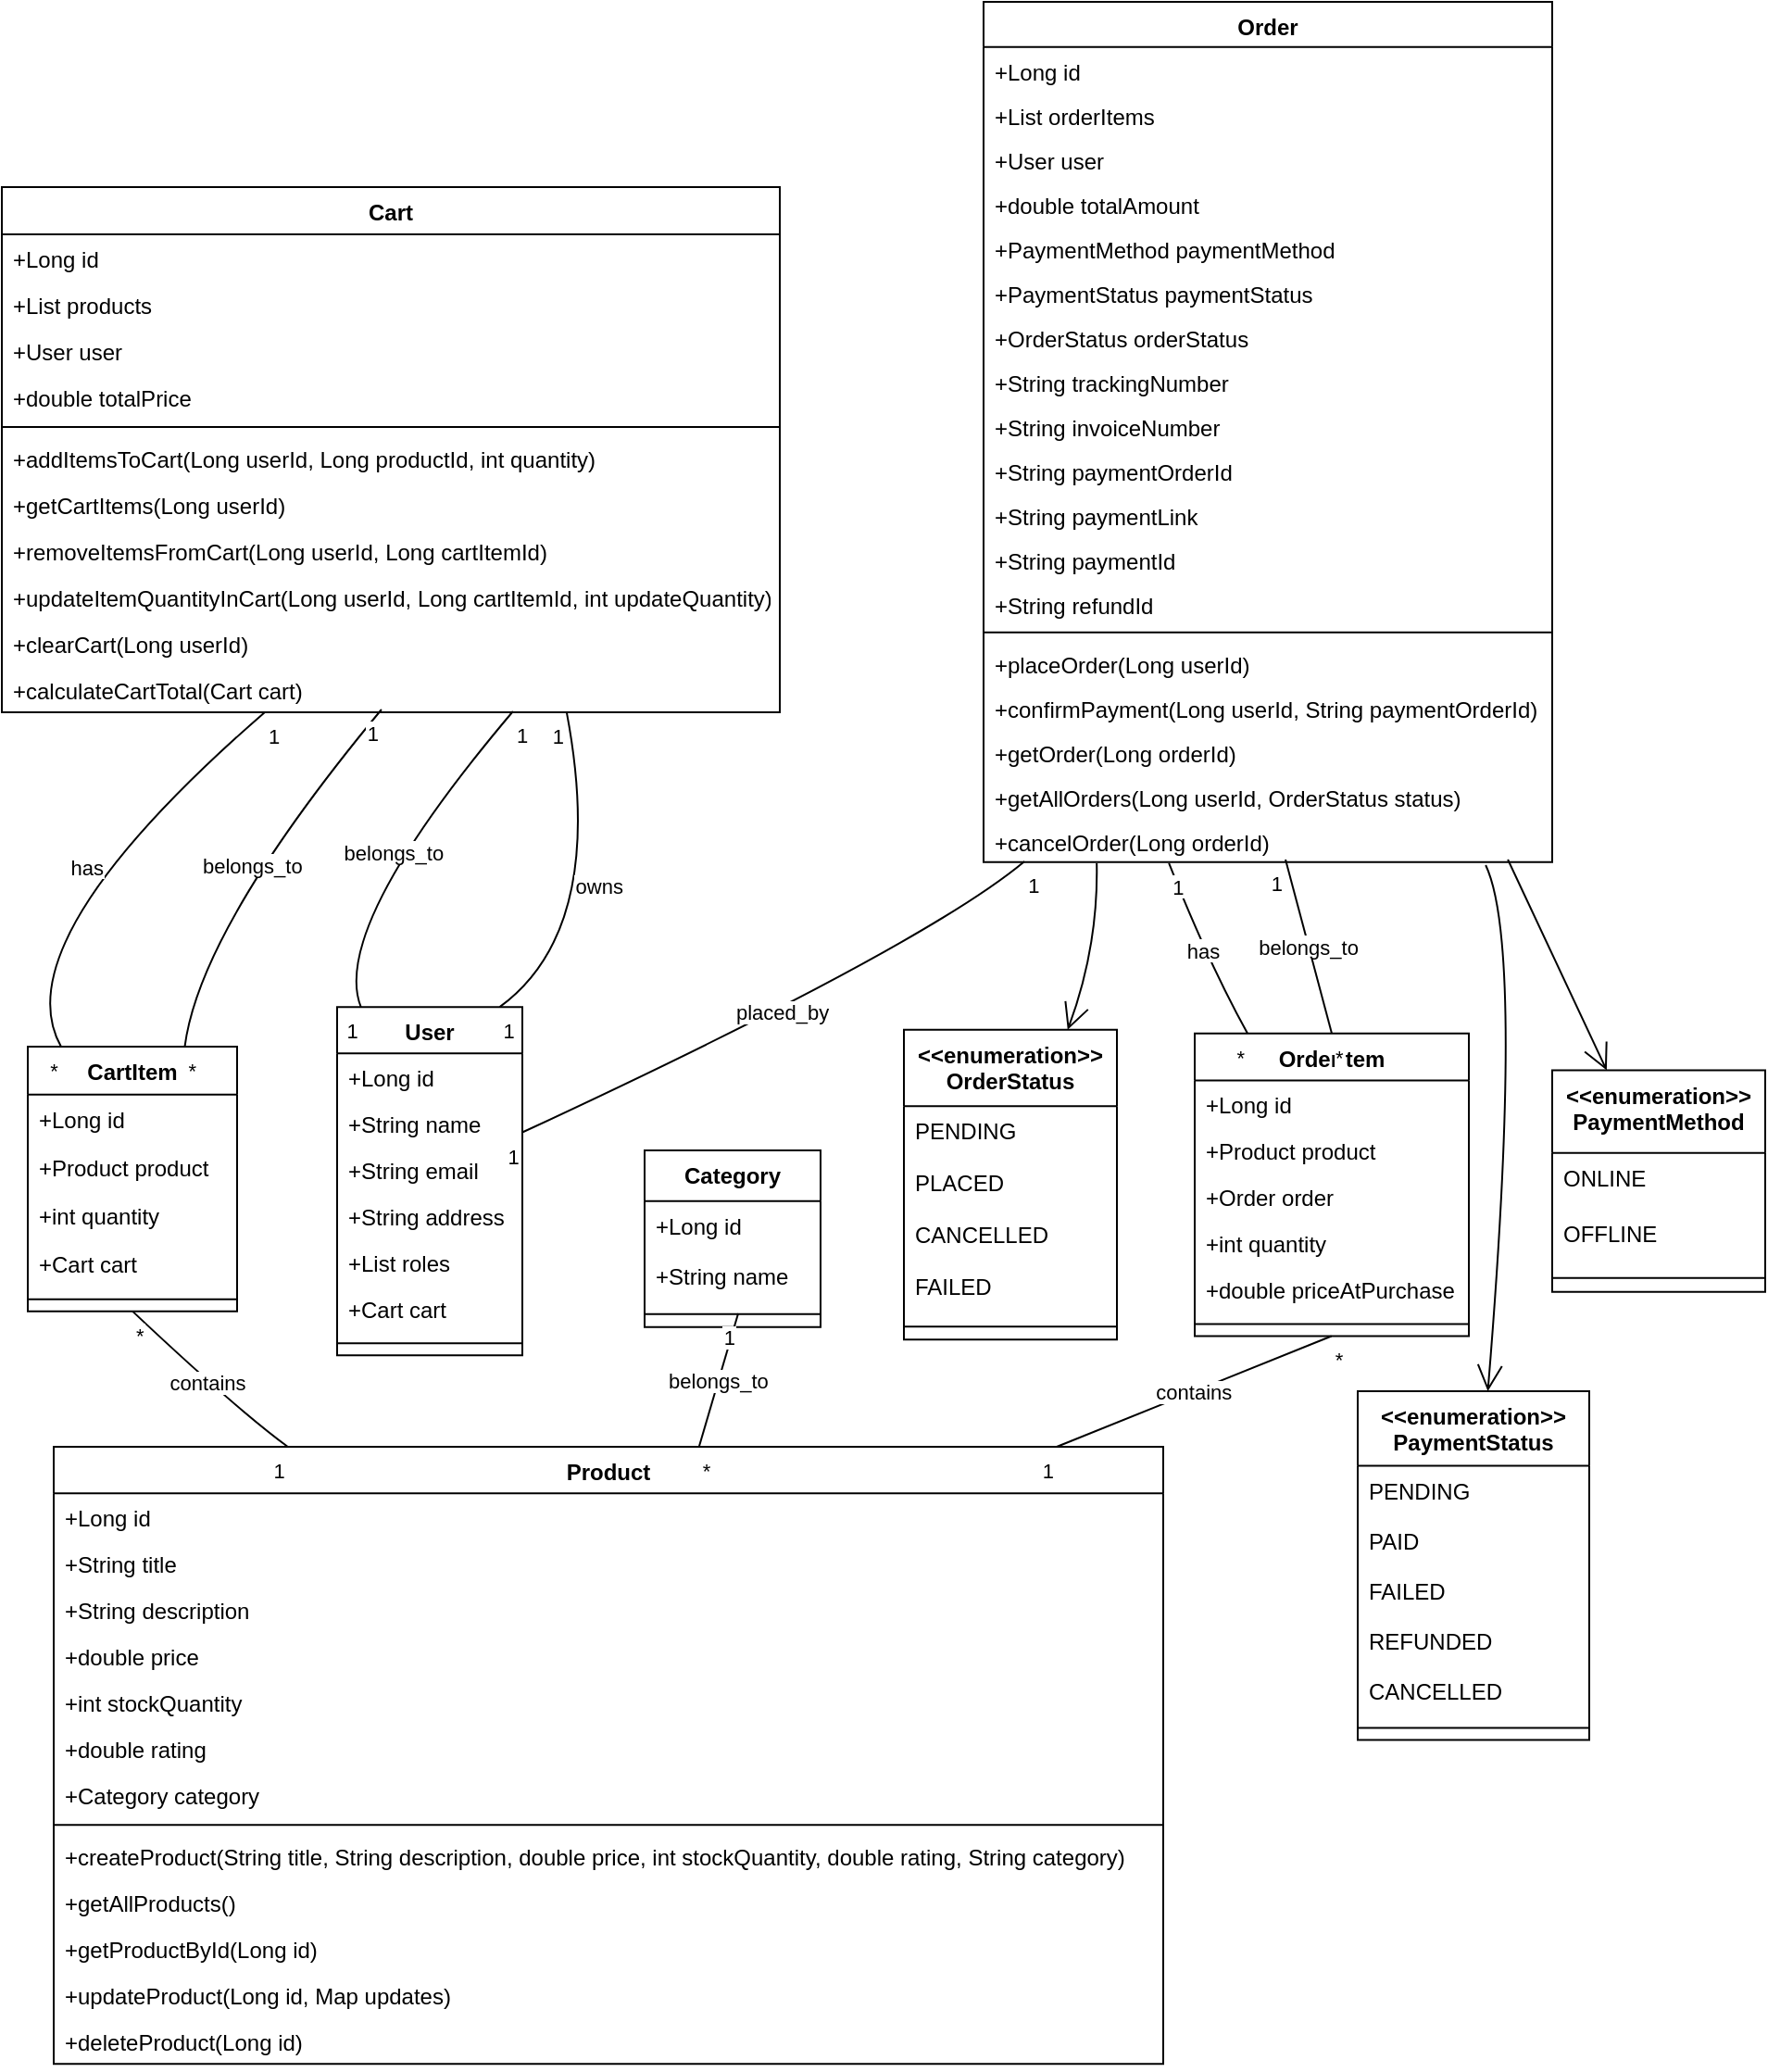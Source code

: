 <mxfile version="21.6.8" type="device">
  <diagram id="C5RBs43oDa-KdzZeNtuy" name="Page-1">
    <mxGraphModel dx="1658" dy="820" grid="1" gridSize="10" guides="1" tooltips="1" connect="1" arrows="1" fold="1" page="1" pageScale="1" pageWidth="827" pageHeight="1169" math="0" shadow="0">
      <root>
        <mxCell id="WIyWlLk6GJQsqaUBKTNV-0" />
        <mxCell id="WIyWlLk6GJQsqaUBKTNV-1" parent="WIyWlLk6GJQsqaUBKTNV-0" />
        <mxCell id="FTZSIhkdupkuuKpnyyNk-0" value="Cart" style="swimlane;fontStyle=1;align=center;verticalAlign=top;childLayout=stackLayout;horizontal=1;startSize=25.455;horizontalStack=0;resizeParent=1;resizeParentMax=0;resizeLast=0;collapsible=0;marginBottom=0;" vertex="1" parent="WIyWlLk6GJQsqaUBKTNV-1">
          <mxGeometry x="38" y="120" width="420" height="283.455" as="geometry" />
        </mxCell>
        <mxCell id="FTZSIhkdupkuuKpnyyNk-1" value="+Long id" style="text;strokeColor=none;fillColor=none;align=left;verticalAlign=top;spacingLeft=4;spacingRight=4;overflow=hidden;rotatable=0;points=[[0,0.5],[1,0.5]];portConstraint=eastwest;" vertex="1" parent="FTZSIhkdupkuuKpnyyNk-0">
          <mxGeometry y="25.455" width="420" height="25" as="geometry" />
        </mxCell>
        <mxCell id="FTZSIhkdupkuuKpnyyNk-2" value="+List products" style="text;strokeColor=none;fillColor=none;align=left;verticalAlign=top;spacingLeft=4;spacingRight=4;overflow=hidden;rotatable=0;points=[[0,0.5],[1,0.5]];portConstraint=eastwest;" vertex="1" parent="FTZSIhkdupkuuKpnyyNk-0">
          <mxGeometry y="50.455" width="420" height="25" as="geometry" />
        </mxCell>
        <mxCell id="FTZSIhkdupkuuKpnyyNk-3" value="+User user" style="text;strokeColor=none;fillColor=none;align=left;verticalAlign=top;spacingLeft=4;spacingRight=4;overflow=hidden;rotatable=0;points=[[0,0.5],[1,0.5]];portConstraint=eastwest;" vertex="1" parent="FTZSIhkdupkuuKpnyyNk-0">
          <mxGeometry y="75.455" width="420" height="25" as="geometry" />
        </mxCell>
        <mxCell id="FTZSIhkdupkuuKpnyyNk-4" value="+double totalPrice" style="text;strokeColor=none;fillColor=none;align=left;verticalAlign=top;spacingLeft=4;spacingRight=4;overflow=hidden;rotatable=0;points=[[0,0.5],[1,0.5]];portConstraint=eastwest;" vertex="1" parent="FTZSIhkdupkuuKpnyyNk-0">
          <mxGeometry y="100.455" width="420" height="25" as="geometry" />
        </mxCell>
        <mxCell id="FTZSIhkdupkuuKpnyyNk-5" style="line;strokeWidth=1;fillColor=none;align=left;verticalAlign=middle;spacingTop=-1;spacingLeft=3;spacingRight=3;rotatable=0;labelPosition=right;points=[];portConstraint=eastwest;strokeColor=inherit;" vertex="1" parent="FTZSIhkdupkuuKpnyyNk-0">
          <mxGeometry y="125.455" width="420" height="8" as="geometry" />
        </mxCell>
        <mxCell id="FTZSIhkdupkuuKpnyyNk-6" value="+addItemsToCart(Long userId, Long productId, int quantity)" style="text;strokeColor=none;fillColor=none;align=left;verticalAlign=top;spacingLeft=4;spacingRight=4;overflow=hidden;rotatable=0;points=[[0,0.5],[1,0.5]];portConstraint=eastwest;" vertex="1" parent="FTZSIhkdupkuuKpnyyNk-0">
          <mxGeometry y="133.455" width="420" height="25" as="geometry" />
        </mxCell>
        <mxCell id="FTZSIhkdupkuuKpnyyNk-7" value="+getCartItems(Long userId)" style="text;strokeColor=none;fillColor=none;align=left;verticalAlign=top;spacingLeft=4;spacingRight=4;overflow=hidden;rotatable=0;points=[[0,0.5],[1,0.5]];portConstraint=eastwest;" vertex="1" parent="FTZSIhkdupkuuKpnyyNk-0">
          <mxGeometry y="158.455" width="420" height="25" as="geometry" />
        </mxCell>
        <mxCell id="FTZSIhkdupkuuKpnyyNk-8" value="+removeItemsFromCart(Long userId, Long cartItemId)" style="text;strokeColor=none;fillColor=none;align=left;verticalAlign=top;spacingLeft=4;spacingRight=4;overflow=hidden;rotatable=0;points=[[0,0.5],[1,0.5]];portConstraint=eastwest;" vertex="1" parent="FTZSIhkdupkuuKpnyyNk-0">
          <mxGeometry y="183.455" width="420" height="25" as="geometry" />
        </mxCell>
        <mxCell id="FTZSIhkdupkuuKpnyyNk-9" value="+updateItemQuantityInCart(Long userId, Long cartItemId, int updateQuantity)" style="text;strokeColor=none;fillColor=none;align=left;verticalAlign=top;spacingLeft=4;spacingRight=4;overflow=hidden;rotatable=0;points=[[0,0.5],[1,0.5]];portConstraint=eastwest;" vertex="1" parent="FTZSIhkdupkuuKpnyyNk-0">
          <mxGeometry y="208.455" width="420" height="25" as="geometry" />
        </mxCell>
        <mxCell id="FTZSIhkdupkuuKpnyyNk-10" value="+clearCart(Long userId)" style="text;strokeColor=none;fillColor=none;align=left;verticalAlign=top;spacingLeft=4;spacingRight=4;overflow=hidden;rotatable=0;points=[[0,0.5],[1,0.5]];portConstraint=eastwest;" vertex="1" parent="FTZSIhkdupkuuKpnyyNk-0">
          <mxGeometry y="233.455" width="420" height="25" as="geometry" />
        </mxCell>
        <mxCell id="FTZSIhkdupkuuKpnyyNk-11" value="+calculateCartTotal(Cart cart)" style="text;strokeColor=none;fillColor=none;align=left;verticalAlign=top;spacingLeft=4;spacingRight=4;overflow=hidden;rotatable=0;points=[[0,0.5],[1,0.5]];portConstraint=eastwest;" vertex="1" parent="FTZSIhkdupkuuKpnyyNk-0">
          <mxGeometry y="258.455" width="420" height="25" as="geometry" />
        </mxCell>
        <mxCell id="FTZSIhkdupkuuKpnyyNk-12" value="CartItem" style="swimlane;fontStyle=1;align=center;verticalAlign=top;childLayout=stackLayout;horizontal=1;startSize=25.818;horizontalStack=0;resizeParent=1;resizeParentMax=0;resizeLast=0;collapsible=0;marginBottom=0;" vertex="1" parent="WIyWlLk6GJQsqaUBKTNV-1">
          <mxGeometry x="52" y="584" width="113" height="142.818" as="geometry" />
        </mxCell>
        <mxCell id="FTZSIhkdupkuuKpnyyNk-13" value="+Long id" style="text;strokeColor=none;fillColor=none;align=left;verticalAlign=top;spacingLeft=4;spacingRight=4;overflow=hidden;rotatable=0;points=[[0,0.5],[1,0.5]];portConstraint=eastwest;" vertex="1" parent="FTZSIhkdupkuuKpnyyNk-12">
          <mxGeometry y="25.818" width="113" height="26" as="geometry" />
        </mxCell>
        <mxCell id="FTZSIhkdupkuuKpnyyNk-14" value="+Product product" style="text;strokeColor=none;fillColor=none;align=left;verticalAlign=top;spacingLeft=4;spacingRight=4;overflow=hidden;rotatable=0;points=[[0,0.5],[1,0.5]];portConstraint=eastwest;" vertex="1" parent="FTZSIhkdupkuuKpnyyNk-12">
          <mxGeometry y="51.818" width="113" height="26" as="geometry" />
        </mxCell>
        <mxCell id="FTZSIhkdupkuuKpnyyNk-15" value="+int quantity" style="text;strokeColor=none;fillColor=none;align=left;verticalAlign=top;spacingLeft=4;spacingRight=4;overflow=hidden;rotatable=0;points=[[0,0.5],[1,0.5]];portConstraint=eastwest;" vertex="1" parent="FTZSIhkdupkuuKpnyyNk-12">
          <mxGeometry y="77.818" width="113" height="26" as="geometry" />
        </mxCell>
        <mxCell id="FTZSIhkdupkuuKpnyyNk-16" value="+Cart cart" style="text;strokeColor=none;fillColor=none;align=left;verticalAlign=top;spacingLeft=4;spacingRight=4;overflow=hidden;rotatable=0;points=[[0,0.5],[1,0.5]];portConstraint=eastwest;" vertex="1" parent="FTZSIhkdupkuuKpnyyNk-12">
          <mxGeometry y="103.818" width="113" height="26" as="geometry" />
        </mxCell>
        <mxCell id="FTZSIhkdupkuuKpnyyNk-17" style="line;strokeWidth=1;fillColor=none;align=left;verticalAlign=middle;spacingTop=-1;spacingLeft=3;spacingRight=3;rotatable=0;labelPosition=right;points=[];portConstraint=eastwest;strokeColor=inherit;" vertex="1" parent="FTZSIhkdupkuuKpnyyNk-12">
          <mxGeometry y="129.818" width="113" height="13" as="geometry" />
        </mxCell>
        <mxCell id="FTZSIhkdupkuuKpnyyNk-18" value="Order" style="swimlane;fontStyle=1;align=center;verticalAlign=top;childLayout=stackLayout;horizontal=1;startSize=24.421;horizontalStack=0;resizeParent=1;resizeParentMax=0;resizeLast=0;collapsible=0;marginBottom=0;" vertex="1" parent="WIyWlLk6GJQsqaUBKTNV-1">
          <mxGeometry x="568" y="20" width="307" height="464.421" as="geometry" />
        </mxCell>
        <mxCell id="FTZSIhkdupkuuKpnyyNk-19" value="+Long id" style="text;strokeColor=none;fillColor=none;align=left;verticalAlign=top;spacingLeft=4;spacingRight=4;overflow=hidden;rotatable=0;points=[[0,0.5],[1,0.5]];portConstraint=eastwest;" vertex="1" parent="FTZSIhkdupkuuKpnyyNk-18">
          <mxGeometry y="24.421" width="307" height="24" as="geometry" />
        </mxCell>
        <mxCell id="FTZSIhkdupkuuKpnyyNk-20" value="+List orderItems" style="text;strokeColor=none;fillColor=none;align=left;verticalAlign=top;spacingLeft=4;spacingRight=4;overflow=hidden;rotatable=0;points=[[0,0.5],[1,0.5]];portConstraint=eastwest;" vertex="1" parent="FTZSIhkdupkuuKpnyyNk-18">
          <mxGeometry y="48.421" width="307" height="24" as="geometry" />
        </mxCell>
        <mxCell id="FTZSIhkdupkuuKpnyyNk-21" value="+User user" style="text;strokeColor=none;fillColor=none;align=left;verticalAlign=top;spacingLeft=4;spacingRight=4;overflow=hidden;rotatable=0;points=[[0,0.5],[1,0.5]];portConstraint=eastwest;" vertex="1" parent="FTZSIhkdupkuuKpnyyNk-18">
          <mxGeometry y="72.421" width="307" height="24" as="geometry" />
        </mxCell>
        <mxCell id="FTZSIhkdupkuuKpnyyNk-22" value="+double totalAmount" style="text;strokeColor=none;fillColor=none;align=left;verticalAlign=top;spacingLeft=4;spacingRight=4;overflow=hidden;rotatable=0;points=[[0,0.5],[1,0.5]];portConstraint=eastwest;" vertex="1" parent="FTZSIhkdupkuuKpnyyNk-18">
          <mxGeometry y="96.421" width="307" height="24" as="geometry" />
        </mxCell>
        <mxCell id="FTZSIhkdupkuuKpnyyNk-23" value="+PaymentMethod paymentMethod" style="text;strokeColor=none;fillColor=none;align=left;verticalAlign=top;spacingLeft=4;spacingRight=4;overflow=hidden;rotatable=0;points=[[0,0.5],[1,0.5]];portConstraint=eastwest;" vertex="1" parent="FTZSIhkdupkuuKpnyyNk-18">
          <mxGeometry y="120.421" width="307" height="24" as="geometry" />
        </mxCell>
        <mxCell id="FTZSIhkdupkuuKpnyyNk-24" value="+PaymentStatus paymentStatus" style="text;strokeColor=none;fillColor=none;align=left;verticalAlign=top;spacingLeft=4;spacingRight=4;overflow=hidden;rotatable=0;points=[[0,0.5],[1,0.5]];portConstraint=eastwest;" vertex="1" parent="FTZSIhkdupkuuKpnyyNk-18">
          <mxGeometry y="144.421" width="307" height="24" as="geometry" />
        </mxCell>
        <mxCell id="FTZSIhkdupkuuKpnyyNk-25" value="+OrderStatus orderStatus" style="text;strokeColor=none;fillColor=none;align=left;verticalAlign=top;spacingLeft=4;spacingRight=4;overflow=hidden;rotatable=0;points=[[0,0.5],[1,0.5]];portConstraint=eastwest;" vertex="1" parent="FTZSIhkdupkuuKpnyyNk-18">
          <mxGeometry y="168.421" width="307" height="24" as="geometry" />
        </mxCell>
        <mxCell id="FTZSIhkdupkuuKpnyyNk-26" value="+String trackingNumber" style="text;strokeColor=none;fillColor=none;align=left;verticalAlign=top;spacingLeft=4;spacingRight=4;overflow=hidden;rotatable=0;points=[[0,0.5],[1,0.5]];portConstraint=eastwest;" vertex="1" parent="FTZSIhkdupkuuKpnyyNk-18">
          <mxGeometry y="192.421" width="307" height="24" as="geometry" />
        </mxCell>
        <mxCell id="FTZSIhkdupkuuKpnyyNk-27" value="+String invoiceNumber" style="text;strokeColor=none;fillColor=none;align=left;verticalAlign=top;spacingLeft=4;spacingRight=4;overflow=hidden;rotatable=0;points=[[0,0.5],[1,0.5]];portConstraint=eastwest;" vertex="1" parent="FTZSIhkdupkuuKpnyyNk-18">
          <mxGeometry y="216.421" width="307" height="24" as="geometry" />
        </mxCell>
        <mxCell id="FTZSIhkdupkuuKpnyyNk-28" value="+String paymentOrderId" style="text;strokeColor=none;fillColor=none;align=left;verticalAlign=top;spacingLeft=4;spacingRight=4;overflow=hidden;rotatable=0;points=[[0,0.5],[1,0.5]];portConstraint=eastwest;" vertex="1" parent="FTZSIhkdupkuuKpnyyNk-18">
          <mxGeometry y="240.421" width="307" height="24" as="geometry" />
        </mxCell>
        <mxCell id="FTZSIhkdupkuuKpnyyNk-29" value="+String paymentLink" style="text;strokeColor=none;fillColor=none;align=left;verticalAlign=top;spacingLeft=4;spacingRight=4;overflow=hidden;rotatable=0;points=[[0,0.5],[1,0.5]];portConstraint=eastwest;" vertex="1" parent="FTZSIhkdupkuuKpnyyNk-18">
          <mxGeometry y="264.421" width="307" height="24" as="geometry" />
        </mxCell>
        <mxCell id="FTZSIhkdupkuuKpnyyNk-30" value="+String paymentId" style="text;strokeColor=none;fillColor=none;align=left;verticalAlign=top;spacingLeft=4;spacingRight=4;overflow=hidden;rotatable=0;points=[[0,0.5],[1,0.5]];portConstraint=eastwest;" vertex="1" parent="FTZSIhkdupkuuKpnyyNk-18">
          <mxGeometry y="288.421" width="307" height="24" as="geometry" />
        </mxCell>
        <mxCell id="FTZSIhkdupkuuKpnyyNk-31" value="+String refundId" style="text;strokeColor=none;fillColor=none;align=left;verticalAlign=top;spacingLeft=4;spacingRight=4;overflow=hidden;rotatable=0;points=[[0,0.5],[1,0.5]];portConstraint=eastwest;" vertex="1" parent="FTZSIhkdupkuuKpnyyNk-18">
          <mxGeometry y="312.421" width="307" height="24" as="geometry" />
        </mxCell>
        <mxCell id="FTZSIhkdupkuuKpnyyNk-32" style="line;strokeWidth=1;fillColor=none;align=left;verticalAlign=middle;spacingTop=-1;spacingLeft=3;spacingRight=3;rotatable=0;labelPosition=right;points=[];portConstraint=eastwest;strokeColor=inherit;" vertex="1" parent="FTZSIhkdupkuuKpnyyNk-18">
          <mxGeometry y="336.421" width="307" height="8" as="geometry" />
        </mxCell>
        <mxCell id="FTZSIhkdupkuuKpnyyNk-33" value="+placeOrder(Long userId)" style="text;strokeColor=none;fillColor=none;align=left;verticalAlign=top;spacingLeft=4;spacingRight=4;overflow=hidden;rotatable=0;points=[[0,0.5],[1,0.5]];portConstraint=eastwest;" vertex="1" parent="FTZSIhkdupkuuKpnyyNk-18">
          <mxGeometry y="344.421" width="307" height="24" as="geometry" />
        </mxCell>
        <mxCell id="FTZSIhkdupkuuKpnyyNk-34" value="+confirmPayment(Long userId, String paymentOrderId)" style="text;strokeColor=none;fillColor=none;align=left;verticalAlign=top;spacingLeft=4;spacingRight=4;overflow=hidden;rotatable=0;points=[[0,0.5],[1,0.5]];portConstraint=eastwest;" vertex="1" parent="FTZSIhkdupkuuKpnyyNk-18">
          <mxGeometry y="368.421" width="307" height="24" as="geometry" />
        </mxCell>
        <mxCell id="FTZSIhkdupkuuKpnyyNk-35" value="+getOrder(Long orderId)" style="text;strokeColor=none;fillColor=none;align=left;verticalAlign=top;spacingLeft=4;spacingRight=4;overflow=hidden;rotatable=0;points=[[0,0.5],[1,0.5]];portConstraint=eastwest;" vertex="1" parent="FTZSIhkdupkuuKpnyyNk-18">
          <mxGeometry y="392.421" width="307" height="24" as="geometry" />
        </mxCell>
        <mxCell id="FTZSIhkdupkuuKpnyyNk-36" value="+getAllOrders(Long userId, OrderStatus status)" style="text;strokeColor=none;fillColor=none;align=left;verticalAlign=top;spacingLeft=4;spacingRight=4;overflow=hidden;rotatable=0;points=[[0,0.5],[1,0.5]];portConstraint=eastwest;" vertex="1" parent="FTZSIhkdupkuuKpnyyNk-18">
          <mxGeometry y="416.421" width="307" height="24" as="geometry" />
        </mxCell>
        <mxCell id="FTZSIhkdupkuuKpnyyNk-37" value="+cancelOrder(Long orderId)" style="text;strokeColor=none;fillColor=none;align=left;verticalAlign=top;spacingLeft=4;spacingRight=4;overflow=hidden;rotatable=0;points=[[0,0.5],[1,0.5]];portConstraint=eastwest;" vertex="1" parent="FTZSIhkdupkuuKpnyyNk-18">
          <mxGeometry y="440.421" width="307" height="24" as="geometry" />
        </mxCell>
        <mxCell id="FTZSIhkdupkuuKpnyyNk-38" value="OrderItem" style="swimlane;fontStyle=1;align=center;verticalAlign=top;childLayout=stackLayout;horizontal=1;startSize=25.385;horizontalStack=0;resizeParent=1;resizeParentMax=0;resizeLast=0;collapsible=0;marginBottom=0;" vertex="1" parent="WIyWlLk6GJQsqaUBKTNV-1">
          <mxGeometry x="682" y="576.86" width="148" height="163.385" as="geometry" />
        </mxCell>
        <mxCell id="FTZSIhkdupkuuKpnyyNk-39" value="+Long id" style="text;strokeColor=none;fillColor=none;align=left;verticalAlign=top;spacingLeft=4;spacingRight=4;overflow=hidden;rotatable=0;points=[[0,0.5],[1,0.5]];portConstraint=eastwest;" vertex="1" parent="FTZSIhkdupkuuKpnyyNk-38">
          <mxGeometry y="25.385" width="148" height="25" as="geometry" />
        </mxCell>
        <mxCell id="FTZSIhkdupkuuKpnyyNk-40" value="+Product product" style="text;strokeColor=none;fillColor=none;align=left;verticalAlign=top;spacingLeft=4;spacingRight=4;overflow=hidden;rotatable=0;points=[[0,0.5],[1,0.5]];portConstraint=eastwest;" vertex="1" parent="FTZSIhkdupkuuKpnyyNk-38">
          <mxGeometry y="50.385" width="148" height="25" as="geometry" />
        </mxCell>
        <mxCell id="FTZSIhkdupkuuKpnyyNk-41" value="+Order order" style="text;strokeColor=none;fillColor=none;align=left;verticalAlign=top;spacingLeft=4;spacingRight=4;overflow=hidden;rotatable=0;points=[[0,0.5],[1,0.5]];portConstraint=eastwest;" vertex="1" parent="FTZSIhkdupkuuKpnyyNk-38">
          <mxGeometry y="75.385" width="148" height="25" as="geometry" />
        </mxCell>
        <mxCell id="FTZSIhkdupkuuKpnyyNk-42" value="+int quantity" style="text;strokeColor=none;fillColor=none;align=left;verticalAlign=top;spacingLeft=4;spacingRight=4;overflow=hidden;rotatable=0;points=[[0,0.5],[1,0.5]];portConstraint=eastwest;" vertex="1" parent="FTZSIhkdupkuuKpnyyNk-38">
          <mxGeometry y="100.385" width="148" height="25" as="geometry" />
        </mxCell>
        <mxCell id="FTZSIhkdupkuuKpnyyNk-43" value="+double priceAtPurchase" style="text;strokeColor=none;fillColor=none;align=left;verticalAlign=top;spacingLeft=4;spacingRight=4;overflow=hidden;rotatable=0;points=[[0,0.5],[1,0.5]];portConstraint=eastwest;" vertex="1" parent="FTZSIhkdupkuuKpnyyNk-38">
          <mxGeometry y="125.385" width="148" height="25" as="geometry" />
        </mxCell>
        <mxCell id="FTZSIhkdupkuuKpnyyNk-44" style="line;strokeWidth=1;fillColor=none;align=left;verticalAlign=middle;spacingTop=-1;spacingLeft=3;spacingRight=3;rotatable=0;labelPosition=right;points=[];portConstraint=eastwest;strokeColor=inherit;" vertex="1" parent="FTZSIhkdupkuuKpnyyNk-38">
          <mxGeometry y="150.385" width="148" height="13" as="geometry" />
        </mxCell>
        <mxCell id="FTZSIhkdupkuuKpnyyNk-45" value="&lt;&lt;enumeration&gt;&gt;&#xa;OrderStatus" style="swimlane;fontStyle=1;align=center;verticalAlign=top;childLayout=stackLayout;horizontal=1;startSize=41.25;horizontalStack=0;resizeParent=1;resizeParentMax=0;resizeLast=0;collapsible=0;marginBottom=0;" vertex="1" parent="WIyWlLk6GJQsqaUBKTNV-1">
          <mxGeometry x="525" y="574.93" width="115" height="167.25" as="geometry" />
        </mxCell>
        <mxCell id="FTZSIhkdupkuuKpnyyNk-46" value="PENDING" style="text;strokeColor=none;fillColor=none;align=left;verticalAlign=top;spacingLeft=4;spacingRight=4;overflow=hidden;rotatable=0;points=[[0,0.5],[1,0.5]];portConstraint=eastwest;" vertex="1" parent="FTZSIhkdupkuuKpnyyNk-45">
          <mxGeometry y="41.25" width="115" height="28" as="geometry" />
        </mxCell>
        <mxCell id="FTZSIhkdupkuuKpnyyNk-47" value="PLACED" style="text;strokeColor=none;fillColor=none;align=left;verticalAlign=top;spacingLeft=4;spacingRight=4;overflow=hidden;rotatable=0;points=[[0,0.5],[1,0.5]];portConstraint=eastwest;" vertex="1" parent="FTZSIhkdupkuuKpnyyNk-45">
          <mxGeometry y="69.25" width="115" height="28" as="geometry" />
        </mxCell>
        <mxCell id="FTZSIhkdupkuuKpnyyNk-48" value="CANCELLED" style="text;strokeColor=none;fillColor=none;align=left;verticalAlign=top;spacingLeft=4;spacingRight=4;overflow=hidden;rotatable=0;points=[[0,0.5],[1,0.5]];portConstraint=eastwest;" vertex="1" parent="FTZSIhkdupkuuKpnyyNk-45">
          <mxGeometry y="97.25" width="115" height="28" as="geometry" />
        </mxCell>
        <mxCell id="FTZSIhkdupkuuKpnyyNk-49" value="FAILED" style="text;strokeColor=none;fillColor=none;align=left;verticalAlign=top;spacingLeft=4;spacingRight=4;overflow=hidden;rotatable=0;points=[[0,0.5],[1,0.5]];portConstraint=eastwest;" vertex="1" parent="FTZSIhkdupkuuKpnyyNk-45">
          <mxGeometry y="125.25" width="115" height="28" as="geometry" />
        </mxCell>
        <mxCell id="FTZSIhkdupkuuKpnyyNk-50" style="line;strokeWidth=1;fillColor=none;align=left;verticalAlign=middle;spacingTop=-1;spacingLeft=3;spacingRight=3;rotatable=0;labelPosition=right;points=[];portConstraint=eastwest;strokeColor=inherit;" vertex="1" parent="FTZSIhkdupkuuKpnyyNk-45">
          <mxGeometry y="153.25" width="115" height="14" as="geometry" />
        </mxCell>
        <mxCell id="FTZSIhkdupkuuKpnyyNk-51" value="&lt;&lt;enumeration&gt;&gt;&#xa;PaymentMethod" style="swimlane;fontStyle=1;align=center;verticalAlign=top;childLayout=stackLayout;horizontal=1;startSize=44.625;horizontalStack=0;resizeParent=1;resizeParentMax=0;resizeLast=0;collapsible=0;marginBottom=0;" vertex="1" parent="WIyWlLk6GJQsqaUBKTNV-1">
          <mxGeometry x="875" y="596.81" width="115" height="119.625" as="geometry" />
        </mxCell>
        <mxCell id="FTZSIhkdupkuuKpnyyNk-52" value="ONLINE" style="text;strokeColor=none;fillColor=none;align=left;verticalAlign=top;spacingLeft=4;spacingRight=4;overflow=hidden;rotatable=0;points=[[0,0.5],[1,0.5]];portConstraint=eastwest;" vertex="1" parent="FTZSIhkdupkuuKpnyyNk-51">
          <mxGeometry y="44.625" width="115" height="30" as="geometry" />
        </mxCell>
        <mxCell id="FTZSIhkdupkuuKpnyyNk-53" value="OFFLINE" style="text;strokeColor=none;fillColor=none;align=left;verticalAlign=top;spacingLeft=4;spacingRight=4;overflow=hidden;rotatable=0;points=[[0,0.5],[1,0.5]];portConstraint=eastwest;" vertex="1" parent="FTZSIhkdupkuuKpnyyNk-51">
          <mxGeometry y="74.625" width="115" height="30" as="geometry" />
        </mxCell>
        <mxCell id="FTZSIhkdupkuuKpnyyNk-54" style="line;strokeWidth=1;fillColor=none;align=left;verticalAlign=middle;spacingTop=-1;spacingLeft=3;spacingRight=3;rotatable=0;labelPosition=right;points=[];portConstraint=eastwest;strokeColor=inherit;" vertex="1" parent="FTZSIhkdupkuuKpnyyNk-51">
          <mxGeometry y="104.625" width="115" height="15" as="geometry" />
        </mxCell>
        <mxCell id="FTZSIhkdupkuuKpnyyNk-55" value="&lt;&lt;enumeration&gt;&gt;&#xa;PaymentStatus" style="swimlane;fontStyle=1;align=center;verticalAlign=top;childLayout=stackLayout;horizontal=1;startSize=40.286;horizontalStack=0;resizeParent=1;resizeParentMax=0;resizeLast=0;collapsible=0;marginBottom=0;" vertex="1" parent="WIyWlLk6GJQsqaUBKTNV-1">
          <mxGeometry x="770" y="770.0" width="125" height="188.286" as="geometry" />
        </mxCell>
        <mxCell id="FTZSIhkdupkuuKpnyyNk-56" value="PENDING" style="text;strokeColor=none;fillColor=none;align=left;verticalAlign=top;spacingLeft=4;spacingRight=4;overflow=hidden;rotatable=0;points=[[0,0.5],[1,0.5]];portConstraint=eastwest;" vertex="1" parent="FTZSIhkdupkuuKpnyyNk-55">
          <mxGeometry y="40.286" width="125" height="27" as="geometry" />
        </mxCell>
        <mxCell id="FTZSIhkdupkuuKpnyyNk-57" value="PAID" style="text;strokeColor=none;fillColor=none;align=left;verticalAlign=top;spacingLeft=4;spacingRight=4;overflow=hidden;rotatable=0;points=[[0,0.5],[1,0.5]];portConstraint=eastwest;" vertex="1" parent="FTZSIhkdupkuuKpnyyNk-55">
          <mxGeometry y="67.286" width="125" height="27" as="geometry" />
        </mxCell>
        <mxCell id="FTZSIhkdupkuuKpnyyNk-58" value="FAILED" style="text;strokeColor=none;fillColor=none;align=left;verticalAlign=top;spacingLeft=4;spacingRight=4;overflow=hidden;rotatable=0;points=[[0,0.5],[1,0.5]];portConstraint=eastwest;" vertex="1" parent="FTZSIhkdupkuuKpnyyNk-55">
          <mxGeometry y="94.286" width="125" height="27" as="geometry" />
        </mxCell>
        <mxCell id="FTZSIhkdupkuuKpnyyNk-59" value="REFUNDED" style="text;strokeColor=none;fillColor=none;align=left;verticalAlign=top;spacingLeft=4;spacingRight=4;overflow=hidden;rotatable=0;points=[[0,0.5],[1,0.5]];portConstraint=eastwest;" vertex="1" parent="FTZSIhkdupkuuKpnyyNk-55">
          <mxGeometry y="121.286" width="125" height="27" as="geometry" />
        </mxCell>
        <mxCell id="FTZSIhkdupkuuKpnyyNk-60" value="CANCELLED" style="text;strokeColor=none;fillColor=none;align=left;verticalAlign=top;spacingLeft=4;spacingRight=4;overflow=hidden;rotatable=0;points=[[0,0.5],[1,0.5]];portConstraint=eastwest;" vertex="1" parent="FTZSIhkdupkuuKpnyyNk-55">
          <mxGeometry y="148.286" width="125" height="27" as="geometry" />
        </mxCell>
        <mxCell id="FTZSIhkdupkuuKpnyyNk-61" style="line;strokeWidth=1;fillColor=none;align=left;verticalAlign=middle;spacingTop=-1;spacingLeft=3;spacingRight=3;rotatable=0;labelPosition=right;points=[];portConstraint=eastwest;strokeColor=inherit;" vertex="1" parent="FTZSIhkdupkuuKpnyyNk-55">
          <mxGeometry y="175.286" width="125" height="13" as="geometry" />
        </mxCell>
        <mxCell id="FTZSIhkdupkuuKpnyyNk-62" value="Category" style="swimlane;fontStyle=1;align=center;verticalAlign=top;childLayout=stackLayout;horizontal=1;startSize=27.429;horizontalStack=0;resizeParent=1;resizeParentMax=0;resizeLast=0;collapsible=0;marginBottom=0;" vertex="1" parent="WIyWlLk6GJQsqaUBKTNV-1">
          <mxGeometry x="385" y="640" width="95" height="95.429" as="geometry" />
        </mxCell>
        <mxCell id="FTZSIhkdupkuuKpnyyNk-63" value="+Long id" style="text;strokeColor=none;fillColor=none;align=left;verticalAlign=top;spacingLeft=4;spacingRight=4;overflow=hidden;rotatable=0;points=[[0,0.5],[1,0.5]];portConstraint=eastwest;" vertex="1" parent="FTZSIhkdupkuuKpnyyNk-62">
          <mxGeometry y="27.429" width="95" height="27" as="geometry" />
        </mxCell>
        <mxCell id="FTZSIhkdupkuuKpnyyNk-64" value="+String name" style="text;strokeColor=none;fillColor=none;align=left;verticalAlign=top;spacingLeft=4;spacingRight=4;overflow=hidden;rotatable=0;points=[[0,0.5],[1,0.5]];portConstraint=eastwest;" vertex="1" parent="FTZSIhkdupkuuKpnyyNk-62">
          <mxGeometry y="54.429" width="95" height="27" as="geometry" />
        </mxCell>
        <mxCell id="FTZSIhkdupkuuKpnyyNk-65" style="line;strokeWidth=1;fillColor=none;align=left;verticalAlign=middle;spacingTop=-1;spacingLeft=3;spacingRight=3;rotatable=0;labelPosition=right;points=[];portConstraint=eastwest;strokeColor=inherit;" vertex="1" parent="FTZSIhkdupkuuKpnyyNk-62">
          <mxGeometry y="81.429" width="95" height="14" as="geometry" />
        </mxCell>
        <mxCell id="FTZSIhkdupkuuKpnyyNk-66" value="Product" style="swimlane;fontStyle=1;align=center;verticalAlign=top;childLayout=stackLayout;horizontal=1;startSize=25.077;horizontalStack=0;resizeParent=1;resizeParentMax=0;resizeLast=0;collapsible=0;marginBottom=0;" vertex="1" parent="WIyWlLk6GJQsqaUBKTNV-1">
          <mxGeometry x="66" y="800" width="599" height="333.077" as="geometry" />
        </mxCell>
        <mxCell id="FTZSIhkdupkuuKpnyyNk-67" value="+Long id" style="text;strokeColor=none;fillColor=none;align=left;verticalAlign=top;spacingLeft=4;spacingRight=4;overflow=hidden;rotatable=0;points=[[0,0.5],[1,0.5]];portConstraint=eastwest;" vertex="1" parent="FTZSIhkdupkuuKpnyyNk-66">
          <mxGeometry y="25.077" width="599" height="25" as="geometry" />
        </mxCell>
        <mxCell id="FTZSIhkdupkuuKpnyyNk-68" value="+String title" style="text;strokeColor=none;fillColor=none;align=left;verticalAlign=top;spacingLeft=4;spacingRight=4;overflow=hidden;rotatable=0;points=[[0,0.5],[1,0.5]];portConstraint=eastwest;" vertex="1" parent="FTZSIhkdupkuuKpnyyNk-66">
          <mxGeometry y="50.077" width="599" height="25" as="geometry" />
        </mxCell>
        <mxCell id="FTZSIhkdupkuuKpnyyNk-69" value="+String description" style="text;strokeColor=none;fillColor=none;align=left;verticalAlign=top;spacingLeft=4;spacingRight=4;overflow=hidden;rotatable=0;points=[[0,0.5],[1,0.5]];portConstraint=eastwest;" vertex="1" parent="FTZSIhkdupkuuKpnyyNk-66">
          <mxGeometry y="75.077" width="599" height="25" as="geometry" />
        </mxCell>
        <mxCell id="FTZSIhkdupkuuKpnyyNk-70" value="+double price" style="text;strokeColor=none;fillColor=none;align=left;verticalAlign=top;spacingLeft=4;spacingRight=4;overflow=hidden;rotatable=0;points=[[0,0.5],[1,0.5]];portConstraint=eastwest;" vertex="1" parent="FTZSIhkdupkuuKpnyyNk-66">
          <mxGeometry y="100.077" width="599" height="25" as="geometry" />
        </mxCell>
        <mxCell id="FTZSIhkdupkuuKpnyyNk-71" value="+int stockQuantity" style="text;strokeColor=none;fillColor=none;align=left;verticalAlign=top;spacingLeft=4;spacingRight=4;overflow=hidden;rotatable=0;points=[[0,0.5],[1,0.5]];portConstraint=eastwest;" vertex="1" parent="FTZSIhkdupkuuKpnyyNk-66">
          <mxGeometry y="125.077" width="599" height="25" as="geometry" />
        </mxCell>
        <mxCell id="FTZSIhkdupkuuKpnyyNk-72" value="+double rating" style="text;strokeColor=none;fillColor=none;align=left;verticalAlign=top;spacingLeft=4;spacingRight=4;overflow=hidden;rotatable=0;points=[[0,0.5],[1,0.5]];portConstraint=eastwest;" vertex="1" parent="FTZSIhkdupkuuKpnyyNk-66">
          <mxGeometry y="150.077" width="599" height="25" as="geometry" />
        </mxCell>
        <mxCell id="FTZSIhkdupkuuKpnyyNk-73" value="+Category category" style="text;strokeColor=none;fillColor=none;align=left;verticalAlign=top;spacingLeft=4;spacingRight=4;overflow=hidden;rotatable=0;points=[[0,0.5],[1,0.5]];portConstraint=eastwest;" vertex="1" parent="FTZSIhkdupkuuKpnyyNk-66">
          <mxGeometry y="175.077" width="599" height="25" as="geometry" />
        </mxCell>
        <mxCell id="FTZSIhkdupkuuKpnyyNk-74" style="line;strokeWidth=1;fillColor=none;align=left;verticalAlign=middle;spacingTop=-1;spacingLeft=3;spacingRight=3;rotatable=0;labelPosition=right;points=[];portConstraint=eastwest;strokeColor=inherit;" vertex="1" parent="FTZSIhkdupkuuKpnyyNk-66">
          <mxGeometry y="200.077" width="599" height="8" as="geometry" />
        </mxCell>
        <mxCell id="FTZSIhkdupkuuKpnyyNk-75" value="+createProduct(String title, String description, double price, int stockQuantity, double rating, String category)" style="text;strokeColor=none;fillColor=none;align=left;verticalAlign=top;spacingLeft=4;spacingRight=4;overflow=hidden;rotatable=0;points=[[0,0.5],[1,0.5]];portConstraint=eastwest;" vertex="1" parent="FTZSIhkdupkuuKpnyyNk-66">
          <mxGeometry y="208.077" width="599" height="25" as="geometry" />
        </mxCell>
        <mxCell id="FTZSIhkdupkuuKpnyyNk-76" value="+getAllProducts()" style="text;strokeColor=none;fillColor=none;align=left;verticalAlign=top;spacingLeft=4;spacingRight=4;overflow=hidden;rotatable=0;points=[[0,0.5],[1,0.5]];portConstraint=eastwest;" vertex="1" parent="FTZSIhkdupkuuKpnyyNk-66">
          <mxGeometry y="233.077" width="599" height="25" as="geometry" />
        </mxCell>
        <mxCell id="FTZSIhkdupkuuKpnyyNk-77" value="+getProductById(Long id)" style="text;strokeColor=none;fillColor=none;align=left;verticalAlign=top;spacingLeft=4;spacingRight=4;overflow=hidden;rotatable=0;points=[[0,0.5],[1,0.5]];portConstraint=eastwest;" vertex="1" parent="FTZSIhkdupkuuKpnyyNk-66">
          <mxGeometry y="258.077" width="599" height="25" as="geometry" />
        </mxCell>
        <mxCell id="FTZSIhkdupkuuKpnyyNk-78" value="+updateProduct(Long id, Map updates)" style="text;strokeColor=none;fillColor=none;align=left;verticalAlign=top;spacingLeft=4;spacingRight=4;overflow=hidden;rotatable=0;points=[[0,0.5],[1,0.5]];portConstraint=eastwest;" vertex="1" parent="FTZSIhkdupkuuKpnyyNk-66">
          <mxGeometry y="283.077" width="599" height="25" as="geometry" />
        </mxCell>
        <mxCell id="FTZSIhkdupkuuKpnyyNk-79" value="+deleteProduct(Long id)" style="text;strokeColor=none;fillColor=none;align=left;verticalAlign=top;spacingLeft=4;spacingRight=4;overflow=hidden;rotatable=0;points=[[0,0.5],[1,0.5]];portConstraint=eastwest;" vertex="1" parent="FTZSIhkdupkuuKpnyyNk-66">
          <mxGeometry y="308.077" width="599" height="25" as="geometry" />
        </mxCell>
        <mxCell id="FTZSIhkdupkuuKpnyyNk-80" value="User" style="swimlane;fontStyle=1;align=center;verticalAlign=top;childLayout=stackLayout;horizontal=1;startSize=25.067;horizontalStack=0;resizeParent=1;resizeParentMax=0;resizeLast=0;collapsible=0;marginBottom=0;" vertex="1" parent="WIyWlLk6GJQsqaUBKTNV-1">
          <mxGeometry x="219" y="562.59" width="100" height="188.067" as="geometry" />
        </mxCell>
        <mxCell id="FTZSIhkdupkuuKpnyyNk-81" value="+Long id" style="text;strokeColor=none;fillColor=none;align=left;verticalAlign=top;spacingLeft=4;spacingRight=4;overflow=hidden;rotatable=0;points=[[0,0.5],[1,0.5]];portConstraint=eastwest;" vertex="1" parent="FTZSIhkdupkuuKpnyyNk-80">
          <mxGeometry y="25.067" width="100" height="25" as="geometry" />
        </mxCell>
        <mxCell id="FTZSIhkdupkuuKpnyyNk-82" value="+String name" style="text;strokeColor=none;fillColor=none;align=left;verticalAlign=top;spacingLeft=4;spacingRight=4;overflow=hidden;rotatable=0;points=[[0,0.5],[1,0.5]];portConstraint=eastwest;" vertex="1" parent="FTZSIhkdupkuuKpnyyNk-80">
          <mxGeometry y="50.067" width="100" height="25" as="geometry" />
        </mxCell>
        <mxCell id="FTZSIhkdupkuuKpnyyNk-83" value="+String email" style="text;strokeColor=none;fillColor=none;align=left;verticalAlign=top;spacingLeft=4;spacingRight=4;overflow=hidden;rotatable=0;points=[[0,0.5],[1,0.5]];portConstraint=eastwest;" vertex="1" parent="FTZSIhkdupkuuKpnyyNk-80">
          <mxGeometry y="75.067" width="100" height="25" as="geometry" />
        </mxCell>
        <mxCell id="FTZSIhkdupkuuKpnyyNk-84" value="+String address" style="text;strokeColor=none;fillColor=none;align=left;verticalAlign=top;spacingLeft=4;spacingRight=4;overflow=hidden;rotatable=0;points=[[0,0.5],[1,0.5]];portConstraint=eastwest;" vertex="1" parent="FTZSIhkdupkuuKpnyyNk-80">
          <mxGeometry y="100.067" width="100" height="25" as="geometry" />
        </mxCell>
        <mxCell id="FTZSIhkdupkuuKpnyyNk-85" value="+List roles" style="text;strokeColor=none;fillColor=none;align=left;verticalAlign=top;spacingLeft=4;spacingRight=4;overflow=hidden;rotatable=0;points=[[0,0.5],[1,0.5]];portConstraint=eastwest;" vertex="1" parent="FTZSIhkdupkuuKpnyyNk-80">
          <mxGeometry y="125.067" width="100" height="25" as="geometry" />
        </mxCell>
        <mxCell id="FTZSIhkdupkuuKpnyyNk-86" value="+Cart cart" style="text;strokeColor=none;fillColor=none;align=left;verticalAlign=top;spacingLeft=4;spacingRight=4;overflow=hidden;rotatable=0;points=[[0,0.5],[1,0.5]];portConstraint=eastwest;" vertex="1" parent="FTZSIhkdupkuuKpnyyNk-80">
          <mxGeometry y="150.067" width="100" height="25" as="geometry" />
        </mxCell>
        <mxCell id="FTZSIhkdupkuuKpnyyNk-87" style="line;strokeWidth=1;fillColor=none;align=left;verticalAlign=middle;spacingTop=-1;spacingLeft=3;spacingRight=3;rotatable=0;labelPosition=right;points=[];portConstraint=eastwest;strokeColor=inherit;" vertex="1" parent="FTZSIhkdupkuuKpnyyNk-80">
          <mxGeometry y="175.067" width="100" height="13" as="geometry" />
        </mxCell>
        <mxCell id="FTZSIhkdupkuuKpnyyNk-88" value="has" style="curved=1;startArrow=none;endArrow=none;exitX=0.338;exitY=1;entryX=0.159;entryY=0;rounded=0;" edge="1" parent="WIyWlLk6GJQsqaUBKTNV-1" source="FTZSIhkdupkuuKpnyyNk-0" target="FTZSIhkdupkuuKpnyyNk-12">
          <mxGeometry relative="1" as="geometry">
            <Array as="points">
              <mxPoint x="38" y="527" />
            </Array>
          </mxGeometry>
        </mxCell>
        <mxCell id="FTZSIhkdupkuuKpnyyNk-89" value="1" style="edgeLabel;resizable=0;align=left;verticalAlign=top;" vertex="1" parent="FTZSIhkdupkuuKpnyyNk-88">
          <mxGeometry x="-1" relative="1" as="geometry" />
        </mxCell>
        <mxCell id="FTZSIhkdupkuuKpnyyNk-90" value="*" style="edgeLabel;resizable=0;align=right;verticalAlign=top;" vertex="1" parent="FTZSIhkdupkuuKpnyyNk-88">
          <mxGeometry x="1" relative="1" as="geometry" />
        </mxCell>
        <mxCell id="FTZSIhkdupkuuKpnyyNk-91" value="belongs_to" style="curved=1;startArrow=none;endArrow=none;exitX=0.657;exitY=0.982;rounded=0;exitDx=0;exitDy=0;exitPerimeter=0;" edge="1" parent="WIyWlLk6GJQsqaUBKTNV-1" source="FTZSIhkdupkuuKpnyyNk-11" target="FTZSIhkdupkuuKpnyyNk-80">
          <mxGeometry relative="1" as="geometry">
            <Array as="points">
              <mxPoint x="215" y="520" />
            </Array>
          </mxGeometry>
        </mxCell>
        <mxCell id="FTZSIhkdupkuuKpnyyNk-92" value="1" style="edgeLabel;resizable=0;align=left;verticalAlign=top;" vertex="1" parent="FTZSIhkdupkuuKpnyyNk-91">
          <mxGeometry x="-1" relative="1" as="geometry" />
        </mxCell>
        <mxCell id="FTZSIhkdupkuuKpnyyNk-93" value="1" style="edgeLabel;resizable=0;align=right;verticalAlign=top;" vertex="1" parent="FTZSIhkdupkuuKpnyyNk-91">
          <mxGeometry x="1" relative="1" as="geometry" />
        </mxCell>
        <mxCell id="FTZSIhkdupkuuKpnyyNk-94" value="contains" style="curved=1;startArrow=none;endArrow=none;exitX=0.5;exitY=1;entryX=0.211;entryY=0;rounded=0;" edge="1" parent="WIyWlLk6GJQsqaUBKTNV-1" source="FTZSIhkdupkuuKpnyyNk-12" target="FTZSIhkdupkuuKpnyyNk-66">
          <mxGeometry relative="1" as="geometry">
            <Array as="points">
              <mxPoint x="165" y="780" />
            </Array>
          </mxGeometry>
        </mxCell>
        <mxCell id="FTZSIhkdupkuuKpnyyNk-95" value="*" style="edgeLabel;resizable=0;align=left;verticalAlign=top;" vertex="1" parent="FTZSIhkdupkuuKpnyyNk-94">
          <mxGeometry x="-1" relative="1" as="geometry" />
        </mxCell>
        <mxCell id="FTZSIhkdupkuuKpnyyNk-96" value="1" style="edgeLabel;resizable=0;align=right;verticalAlign=top;" vertex="1" parent="FTZSIhkdupkuuKpnyyNk-94">
          <mxGeometry x="1" relative="1" as="geometry" />
        </mxCell>
        <mxCell id="FTZSIhkdupkuuKpnyyNk-97" value="belongs_to" style="curved=1;startArrow=none;endArrow=none;exitX=0.75;exitY=0;entryX=0.488;entryY=0.942;rounded=0;entryDx=0;entryDy=0;entryPerimeter=0;exitDx=0;exitDy=0;" edge="1" parent="WIyWlLk6GJQsqaUBKTNV-1" source="FTZSIhkdupkuuKpnyyNk-12" target="FTZSIhkdupkuuKpnyyNk-11">
          <mxGeometry relative="1" as="geometry">
            <Array as="points">
              <mxPoint x="145" y="520" />
            </Array>
          </mxGeometry>
        </mxCell>
        <mxCell id="FTZSIhkdupkuuKpnyyNk-98" value="*" style="edgeLabel;resizable=0;align=left;verticalAlign=top;" vertex="1" parent="FTZSIhkdupkuuKpnyyNk-97">
          <mxGeometry x="-1" relative="1" as="geometry" />
        </mxCell>
        <mxCell id="FTZSIhkdupkuuKpnyyNk-99" value="1" style="edgeLabel;resizable=0;align=right;verticalAlign=top;" vertex="1" parent="FTZSIhkdupkuuKpnyyNk-97">
          <mxGeometry x="1" relative="1" as="geometry" />
        </mxCell>
        <mxCell id="FTZSIhkdupkuuKpnyyNk-100" value="has" style="curved=1;startArrow=none;endArrow=none;exitX=0.326;exitY=1.024;rounded=0;exitDx=0;exitDy=0;exitPerimeter=0;" edge="1" parent="WIyWlLk6GJQsqaUBKTNV-1" source="FTZSIhkdupkuuKpnyyNk-37" target="FTZSIhkdupkuuKpnyyNk-38">
          <mxGeometry relative="1" as="geometry">
            <Array as="points">
              <mxPoint x="690" y="540" />
            </Array>
          </mxGeometry>
        </mxCell>
        <mxCell id="FTZSIhkdupkuuKpnyyNk-101" value="1" style="edgeLabel;resizable=0;align=left;verticalAlign=top;" vertex="1" parent="FTZSIhkdupkuuKpnyyNk-100">
          <mxGeometry x="-1" relative="1" as="geometry" />
        </mxCell>
        <mxCell id="FTZSIhkdupkuuKpnyyNk-102" value="*" style="edgeLabel;resizable=0;align=right;verticalAlign=top;" vertex="1" parent="FTZSIhkdupkuuKpnyyNk-100">
          <mxGeometry x="1" relative="1" as="geometry" />
        </mxCell>
        <mxCell id="FTZSIhkdupkuuKpnyyNk-103" value="placed_by" style="curved=1;startArrow=none;endArrow=none;exitX=0.072;exitY=0.982;entryX=1.003;entryY=0.359;rounded=0;exitDx=0;exitDy=0;exitPerimeter=0;" edge="1" parent="WIyWlLk6GJQsqaUBKTNV-1" source="FTZSIhkdupkuuKpnyyNk-37" target="FTZSIhkdupkuuKpnyyNk-80">
          <mxGeometry relative="1" as="geometry">
            <Array as="points">
              <mxPoint x="535" y="530" />
            </Array>
          </mxGeometry>
        </mxCell>
        <mxCell id="FTZSIhkdupkuuKpnyyNk-104" value="1" style="edgeLabel;resizable=0;align=left;verticalAlign=top;" vertex="1" parent="FTZSIhkdupkuuKpnyyNk-103">
          <mxGeometry x="-1" relative="1" as="geometry" />
        </mxCell>
        <mxCell id="FTZSIhkdupkuuKpnyyNk-105" value="1" style="edgeLabel;resizable=0;align=right;verticalAlign=top;" vertex="1" parent="FTZSIhkdupkuuKpnyyNk-103">
          <mxGeometry x="1" relative="1" as="geometry" />
        </mxCell>
        <mxCell id="FTZSIhkdupkuuKpnyyNk-106" value="contains" style="curved=1;startArrow=none;endArrow=none;exitX=0.499;exitY=0.997;entryX=0.904;entryY=0;rounded=0;" edge="1" parent="WIyWlLk6GJQsqaUBKTNV-1" source="FTZSIhkdupkuuKpnyyNk-38" target="FTZSIhkdupkuuKpnyyNk-66">
          <mxGeometry relative="1" as="geometry">
            <Array as="points" />
          </mxGeometry>
        </mxCell>
        <mxCell id="FTZSIhkdupkuuKpnyyNk-107" value="*" style="edgeLabel;resizable=0;align=left;verticalAlign=top;" vertex="1" parent="FTZSIhkdupkuuKpnyyNk-106">
          <mxGeometry x="-1" relative="1" as="geometry" />
        </mxCell>
        <mxCell id="FTZSIhkdupkuuKpnyyNk-108" value="1" style="edgeLabel;resizable=0;align=right;verticalAlign=top;" vertex="1" parent="FTZSIhkdupkuuKpnyyNk-106">
          <mxGeometry x="1" relative="1" as="geometry" />
        </mxCell>
        <mxCell id="FTZSIhkdupkuuKpnyyNk-109" value="belongs_to" style="curved=1;startArrow=none;endArrow=none;exitX=0.5;exitY=0;entryX=0.531;entryY=0.941;rounded=0;exitDx=0;exitDy=0;entryDx=0;entryDy=0;entryPerimeter=0;" edge="1" parent="WIyWlLk6GJQsqaUBKTNV-1" source="FTZSIhkdupkuuKpnyyNk-38" target="FTZSIhkdupkuuKpnyyNk-37">
          <mxGeometry relative="1" as="geometry">
            <Array as="points" />
          </mxGeometry>
        </mxCell>
        <mxCell id="FTZSIhkdupkuuKpnyyNk-110" value="*" style="edgeLabel;resizable=0;align=left;verticalAlign=top;" vertex="1" parent="FTZSIhkdupkuuKpnyyNk-109">
          <mxGeometry x="-1" relative="1" as="geometry" />
        </mxCell>
        <mxCell id="FTZSIhkdupkuuKpnyyNk-111" value="1" style="edgeLabel;resizable=0;align=right;verticalAlign=top;" vertex="1" parent="FTZSIhkdupkuuKpnyyNk-109">
          <mxGeometry x="1" relative="1" as="geometry" />
        </mxCell>
        <mxCell id="FTZSIhkdupkuuKpnyyNk-112" value="" style="curved=1;startArrow=none;endArrow=open;endSize=12;exitX=0.199;exitY=1.024;rounded=0;exitDx=0;exitDy=0;exitPerimeter=0;" edge="1" parent="WIyWlLk6GJQsqaUBKTNV-1" source="FTZSIhkdupkuuKpnyyNk-37" target="FTZSIhkdupkuuKpnyyNk-45">
          <mxGeometry relative="1" as="geometry">
            <Array as="points">
              <mxPoint x="630" y="530" />
            </Array>
          </mxGeometry>
        </mxCell>
        <mxCell id="FTZSIhkdupkuuKpnyyNk-113" value="" style="curved=1;startArrow=none;endArrow=open;endSize=12;exitX=0.922;exitY=0.941;rounded=0;exitDx=0;exitDy=0;exitPerimeter=0;" edge="1" parent="WIyWlLk6GJQsqaUBKTNV-1" source="FTZSIhkdupkuuKpnyyNk-37" target="FTZSIhkdupkuuKpnyyNk-51">
          <mxGeometry relative="1" as="geometry">
            <Array as="points" />
          </mxGeometry>
        </mxCell>
        <mxCell id="FTZSIhkdupkuuKpnyyNk-114" value="" style="curved=1;startArrow=none;endArrow=open;endSize=12;exitX=0.883;exitY=1.066;rounded=0;exitDx=0;exitDy=0;exitPerimeter=0;" edge="1" parent="WIyWlLk6GJQsqaUBKTNV-1" source="FTZSIhkdupkuuKpnyyNk-37" target="FTZSIhkdupkuuKpnyyNk-55">
          <mxGeometry relative="1" as="geometry">
            <Array as="points">
              <mxPoint x="860" y="530" />
            </Array>
          </mxGeometry>
        </mxCell>
        <mxCell id="FTZSIhkdupkuuKpnyyNk-115" value="belongs_to" style="curved=1;startArrow=none;endArrow=none;entryX=0.532;entryY=1.243;rounded=0;entryDx=0;entryDy=0;entryPerimeter=0;" edge="1" parent="WIyWlLk6GJQsqaUBKTNV-1" source="FTZSIhkdupkuuKpnyyNk-66" target="FTZSIhkdupkuuKpnyyNk-64">
          <mxGeometry relative="1" as="geometry">
            <Array as="points" />
          </mxGeometry>
        </mxCell>
        <mxCell id="FTZSIhkdupkuuKpnyyNk-116" value="*" style="edgeLabel;resizable=0;align=left;verticalAlign=top;" vertex="1" parent="FTZSIhkdupkuuKpnyyNk-115">
          <mxGeometry x="-1" relative="1" as="geometry" />
        </mxCell>
        <mxCell id="FTZSIhkdupkuuKpnyyNk-117" value="1" style="edgeLabel;resizable=0;align=right;verticalAlign=top;" vertex="1" parent="FTZSIhkdupkuuKpnyyNk-115">
          <mxGeometry x="1" relative="1" as="geometry" />
        </mxCell>
        <mxCell id="FTZSIhkdupkuuKpnyyNk-118" value="owns" style="curved=1;startArrow=none;endArrow=none;exitX=0.878;exitY=0;entryX=0.726;entryY=1;rounded=0;" edge="1" parent="WIyWlLk6GJQsqaUBKTNV-1" source="FTZSIhkdupkuuKpnyyNk-80" target="FTZSIhkdupkuuKpnyyNk-0">
          <mxGeometry relative="1" as="geometry">
            <Array as="points">
              <mxPoint x="365" y="520" />
            </Array>
          </mxGeometry>
        </mxCell>
        <mxCell id="FTZSIhkdupkuuKpnyyNk-119" value="1" style="edgeLabel;resizable=0;align=left;verticalAlign=top;" vertex="1" parent="FTZSIhkdupkuuKpnyyNk-118">
          <mxGeometry x="-1" relative="1" as="geometry" />
        </mxCell>
        <mxCell id="FTZSIhkdupkuuKpnyyNk-120" value="1" style="edgeLabel;resizable=0;align=right;verticalAlign=top;" vertex="1" parent="FTZSIhkdupkuuKpnyyNk-118">
          <mxGeometry x="1" relative="1" as="geometry" />
        </mxCell>
      </root>
    </mxGraphModel>
  </diagram>
</mxfile>
